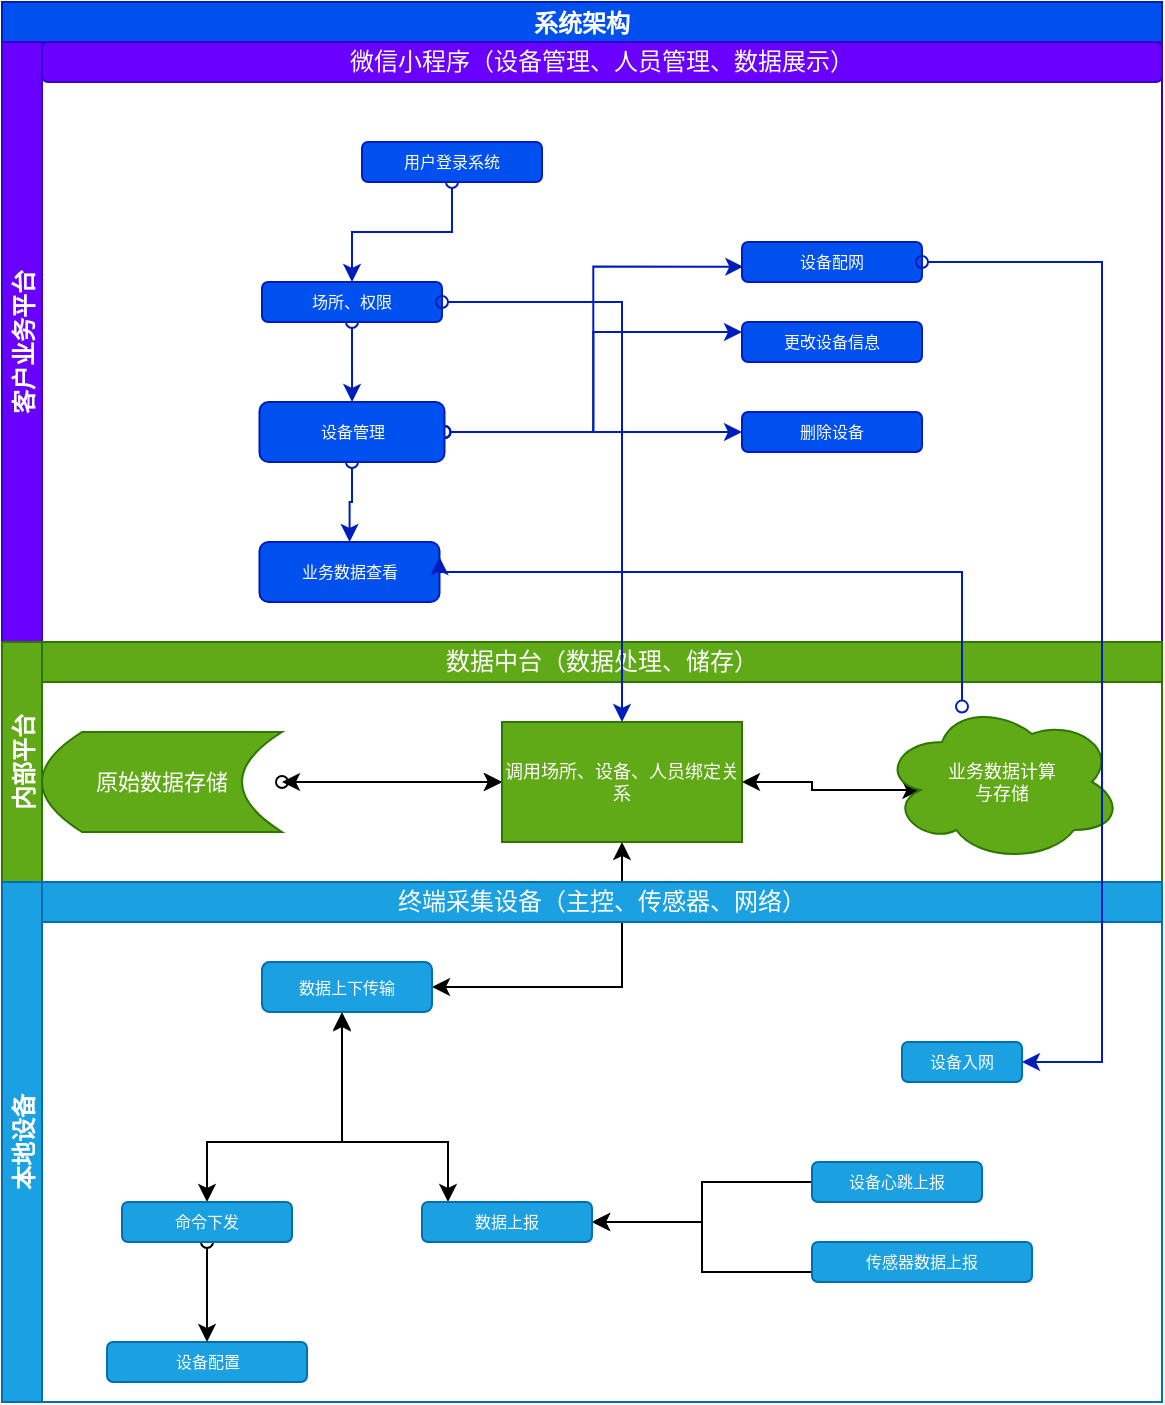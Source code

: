 <mxfile version="20.2.8" type="github">
  <diagram id="vm3Sj9c9gmoXGFSqlVKw" name="第 2 页">
    <mxGraphModel dx="1185" dy="628" grid="1" gridSize="10" guides="1" tooltips="1" connect="1" arrows="1" fold="1" page="1" pageScale="1" pageWidth="827" pageHeight="1169" math="0" shadow="0">
      <root>
        <mxCell id="0" />
        <mxCell id="1" parent="0" />
        <mxCell id="O3BbCS4CnLVl9yZ6NWeh-1" value="系统架构" style="swimlane;childLayout=stackLayout;resizeParent=1;resizeParentMax=0;horizontal=1;startSize=20;horizontalStack=0;fillColor=#0050ef;fontColor=#ffffff;strokeColor=#001DBC;textDirection=ltr;swimlaneFillColor=none;" vertex="1" parent="1">
          <mxGeometry x="100" y="80" width="580" height="700" as="geometry" />
        </mxCell>
        <mxCell id="O3BbCS4CnLVl9yZ6NWeh-2" value="客户业务平台" style="swimlane;startSize=20;horizontal=0;fillColor=#6a00ff;fontColor=#ffffff;strokeColor=#3700CC;" vertex="1" parent="O3BbCS4CnLVl9yZ6NWeh-1">
          <mxGeometry y="20" width="580" height="300" as="geometry" />
        </mxCell>
        <mxCell id="-DtHuRD3jHM6YNQx53oj-3" value="微信小程序（设备管理、人员管理、数据展示）" style="whiteSpace=wrap;html=1;glass=0;fillColor=#6a00ff;fontColor=#ffffff;strokeColor=#3700CC;rounded=1;container=1;" vertex="1" parent="O3BbCS4CnLVl9yZ6NWeh-2">
          <mxGeometry x="20" width="560" height="20" as="geometry" />
        </mxCell>
        <mxCell id="-DtHuRD3jHM6YNQx53oj-43" style="edgeStyle=orthogonalEdgeStyle;rounded=0;orthogonalLoop=1;jettySize=auto;html=1;entryX=0.5;entryY=0;entryDx=0;entryDy=0;fontSize=9;startArrow=oval;startFill=0;fillColor=#0050ef;strokeColor=#001DBC;" edge="1" parent="O3BbCS4CnLVl9yZ6NWeh-2" source="-DtHuRD3jHM6YNQx53oj-37" target="-DtHuRD3jHM6YNQx53oj-42">
          <mxGeometry relative="1" as="geometry" />
        </mxCell>
        <mxCell id="-DtHuRD3jHM6YNQx53oj-37" value="用户登录系统" style="rounded=1;whiteSpace=wrap;html=1;glass=0;fontSize=8;fillColor=#0050ef;fontColor=#ffffff;strokeColor=#001DBC;" vertex="1" parent="O3BbCS4CnLVl9yZ6NWeh-2">
          <mxGeometry x="180" y="50" width="90" height="20" as="geometry" />
        </mxCell>
        <mxCell id="-DtHuRD3jHM6YNQx53oj-38" value="业务数据查看" style="rounded=1;whiteSpace=wrap;html=1;glass=0;fontSize=8;fillColor=#0050ef;fontColor=#ffffff;strokeColor=#001DBC;" vertex="1" parent="O3BbCS4CnLVl9yZ6NWeh-2">
          <mxGeometry x="128.75" y="250" width="90" height="30" as="geometry" />
        </mxCell>
        <mxCell id="-DtHuRD3jHM6YNQx53oj-39" value="设备配网" style="rounded=1;whiteSpace=wrap;html=1;glass=0;fontSize=8;fillColor=#0050ef;fontColor=#ffffff;strokeColor=#001DBC;" vertex="1" parent="O3BbCS4CnLVl9yZ6NWeh-2">
          <mxGeometry x="370" y="100" width="90" height="20" as="geometry" />
        </mxCell>
        <mxCell id="-DtHuRD3jHM6YNQx53oj-40" value="删除设备" style="rounded=1;whiteSpace=wrap;html=1;glass=0;fontSize=8;fillColor=#0050ef;fontColor=#ffffff;strokeColor=#001DBC;" vertex="1" parent="O3BbCS4CnLVl9yZ6NWeh-2">
          <mxGeometry x="370" y="185" width="90" height="20" as="geometry" />
        </mxCell>
        <mxCell id="-DtHuRD3jHM6YNQx53oj-45" value="" style="edgeStyle=orthogonalEdgeStyle;rounded=0;orthogonalLoop=1;jettySize=auto;html=1;fontSize=9;startArrow=oval;startFill=0;fillColor=#0050ef;strokeColor=#001DBC;" edge="1" parent="O3BbCS4CnLVl9yZ6NWeh-2" source="-DtHuRD3jHM6YNQx53oj-42" target="-DtHuRD3jHM6YNQx53oj-44">
          <mxGeometry relative="1" as="geometry" />
        </mxCell>
        <mxCell id="-DtHuRD3jHM6YNQx53oj-42" value="场所、权限" style="rounded=1;whiteSpace=wrap;html=1;glass=0;fontSize=8;fillColor=#0050ef;fontColor=#ffffff;strokeColor=#001DBC;" vertex="1" parent="O3BbCS4CnLVl9yZ6NWeh-2">
          <mxGeometry x="130" y="120" width="90" height="20" as="geometry" />
        </mxCell>
        <mxCell id="-DtHuRD3jHM6YNQx53oj-47" style="edgeStyle=orthogonalEdgeStyle;rounded=0;orthogonalLoop=1;jettySize=auto;html=1;entryX=0.007;entryY=0.617;entryDx=0;entryDy=0;entryPerimeter=0;fontSize=9;startArrow=oval;startFill=0;fillColor=#0050ef;strokeColor=#001DBC;" edge="1" parent="O3BbCS4CnLVl9yZ6NWeh-2" source="-DtHuRD3jHM6YNQx53oj-44" target="-DtHuRD3jHM6YNQx53oj-39">
          <mxGeometry relative="1" as="geometry" />
        </mxCell>
        <mxCell id="-DtHuRD3jHM6YNQx53oj-48" style="edgeStyle=orthogonalEdgeStyle;rounded=0;orthogonalLoop=1;jettySize=auto;html=1;fontSize=9;startArrow=oval;startFill=0;fillColor=#0050ef;strokeColor=#001DBC;" edge="1" parent="O3BbCS4CnLVl9yZ6NWeh-2" source="-DtHuRD3jHM6YNQx53oj-44" target="-DtHuRD3jHM6YNQx53oj-40">
          <mxGeometry relative="1" as="geometry" />
        </mxCell>
        <mxCell id="-DtHuRD3jHM6YNQx53oj-66" style="edgeStyle=orthogonalEdgeStyle;rounded=0;orthogonalLoop=1;jettySize=auto;html=1;exitX=0.5;exitY=1;exitDx=0;exitDy=0;fontSize=9;startArrow=oval;startFill=0;fillColor=#0050ef;strokeColor=#001DBC;" edge="1" parent="O3BbCS4CnLVl9yZ6NWeh-2" source="-DtHuRD3jHM6YNQx53oj-44" target="-DtHuRD3jHM6YNQx53oj-38">
          <mxGeometry relative="1" as="geometry" />
        </mxCell>
        <mxCell id="-DtHuRD3jHM6YNQx53oj-74" style="edgeStyle=orthogonalEdgeStyle;rounded=0;orthogonalLoop=1;jettySize=auto;html=1;entryX=0;entryY=0.25;entryDx=0;entryDy=0;fontSize=9;startArrow=oval;startFill=0;fillColor=#0050ef;strokeColor=#001DBC;" edge="1" parent="O3BbCS4CnLVl9yZ6NWeh-2" source="-DtHuRD3jHM6YNQx53oj-44" target="-DtHuRD3jHM6YNQx53oj-61">
          <mxGeometry relative="1" as="geometry" />
        </mxCell>
        <mxCell id="-DtHuRD3jHM6YNQx53oj-44" value="设备管理" style="whiteSpace=wrap;html=1;fontSize=8;fillColor=#0050ef;strokeColor=#001DBC;fontColor=#ffffff;rounded=1;glass=0;" vertex="1" parent="O3BbCS4CnLVl9yZ6NWeh-2">
          <mxGeometry x="128.75" y="180" width="92.5" height="30" as="geometry" />
        </mxCell>
        <mxCell id="-DtHuRD3jHM6YNQx53oj-61" value="更改设备信息" style="rounded=1;whiteSpace=wrap;html=1;glass=0;fontSize=8;fillColor=#0050ef;fontColor=#ffffff;strokeColor=#001DBC;" vertex="1" parent="O3BbCS4CnLVl9yZ6NWeh-2">
          <mxGeometry x="370" y="140" width="90" height="20" as="geometry" />
        </mxCell>
        <mxCell id="O3BbCS4CnLVl9yZ6NWeh-3" value="内部平台" style="swimlane;startSize=20;horizontal=0;fillColor=#60a917;fontColor=#ffffff;strokeColor=#2D7600;" vertex="1" parent="O3BbCS4CnLVl9yZ6NWeh-1">
          <mxGeometry y="320" width="580" height="120" as="geometry" />
        </mxCell>
        <mxCell id="-DtHuRD3jHM6YNQx53oj-4" value="数据中台（数据处理、储存）" style="whiteSpace=wrap;html=1;glass=0;fillColor=#60a917;fontColor=#ffffff;strokeColor=#2D7600;rounded=0;container=1;" vertex="1" parent="O3BbCS4CnLVl9yZ6NWeh-3">
          <mxGeometry x="20" width="560" height="20" as="geometry" />
        </mxCell>
        <mxCell id="-DtHuRD3jHM6YNQx53oj-70" style="edgeStyle=orthogonalEdgeStyle;rounded=0;orthogonalLoop=1;jettySize=auto;html=1;fontSize=9;startArrow=oval;startFill=0;" edge="1" parent="O3BbCS4CnLVl9yZ6NWeh-3" source="-DtHuRD3jHM6YNQx53oj-30" target="-DtHuRD3jHM6YNQx53oj-31">
          <mxGeometry relative="1" as="geometry" />
        </mxCell>
        <mxCell id="-DtHuRD3jHM6YNQx53oj-30" value="&lt;font style=&quot;font-size: 11px;&quot;&gt;原始数据存储&lt;/font&gt;" style="shape=dataStorage;whiteSpace=wrap;html=1;fixedSize=1;rounded=0;glass=0;fontSize=8;fillColor=#60a917;fontColor=#ffffff;strokeColor=#2D7600;" vertex="1" parent="O3BbCS4CnLVl9yZ6NWeh-3">
          <mxGeometry x="20" y="45" width="120" height="50" as="geometry" />
        </mxCell>
        <mxCell id="-DtHuRD3jHM6YNQx53oj-34" style="edgeStyle=orthogonalEdgeStyle;rounded=0;orthogonalLoop=1;jettySize=auto;html=1;fontSize=9;startArrow=classic;startFill=1;" edge="1" parent="O3BbCS4CnLVl9yZ6NWeh-3" source="-DtHuRD3jHM6YNQx53oj-31" target="-DtHuRD3jHM6YNQx53oj-30">
          <mxGeometry relative="1" as="geometry" />
        </mxCell>
        <mxCell id="-DtHuRD3jHM6YNQx53oj-36" style="edgeStyle=orthogonalEdgeStyle;rounded=0;orthogonalLoop=1;jettySize=auto;html=1;exitX=1;exitY=0.5;exitDx=0;exitDy=0;entryX=0.16;entryY=0.55;entryDx=0;entryDy=0;entryPerimeter=0;fontSize=9;startArrow=classic;startFill=1;" edge="1" parent="O3BbCS4CnLVl9yZ6NWeh-3" source="-DtHuRD3jHM6YNQx53oj-31" target="-DtHuRD3jHM6YNQx53oj-32">
          <mxGeometry relative="1" as="geometry" />
        </mxCell>
        <mxCell id="-DtHuRD3jHM6YNQx53oj-31" value="调用场所、设备、人员绑定关系" style="rounded=0;whiteSpace=wrap;html=1;glass=0;fontSize=9;fillColor=#60a917;fontColor=#ffffff;strokeColor=#2D7600;" vertex="1" parent="O3BbCS4CnLVl9yZ6NWeh-3">
          <mxGeometry x="250" y="40" width="120" height="60" as="geometry" />
        </mxCell>
        <mxCell id="-DtHuRD3jHM6YNQx53oj-32" value="业务数据计算&lt;br&gt;与存储" style="ellipse;shape=cloud;whiteSpace=wrap;html=1;rounded=0;glass=0;fontSize=9;fillColor=#60a917;fontColor=#ffffff;strokeColor=#2D7600;" vertex="1" parent="O3BbCS4CnLVl9yZ6NWeh-3">
          <mxGeometry x="440" y="30" width="120" height="80" as="geometry" />
        </mxCell>
        <mxCell id="-DtHuRD3jHM6YNQx53oj-33" style="edgeStyle=orthogonalEdgeStyle;rounded=0;orthogonalLoop=1;jettySize=auto;html=1;fontSize=9;startArrow=classic;startFill=1;" edge="1" parent="O3BbCS4CnLVl9yZ6NWeh-1" source="-DtHuRD3jHM6YNQx53oj-23" target="-DtHuRD3jHM6YNQx53oj-31">
          <mxGeometry relative="1" as="geometry" />
        </mxCell>
        <mxCell id="O3BbCS4CnLVl9yZ6NWeh-4" value="本地设备" style="swimlane;startSize=20;horizontal=0;fillColor=#1ba1e2;fontColor=#ffffff;strokeColor=#006EAF;" vertex="1" parent="O3BbCS4CnLVl9yZ6NWeh-1">
          <mxGeometry y="440" width="580" height="260" as="geometry" />
        </mxCell>
        <mxCell id="-DtHuRD3jHM6YNQx53oj-6" value="终端采集设备（主控、传感器、网络）" style="whiteSpace=wrap;html=1;glass=0;fillColor=#1ba1e2;fontColor=#ffffff;strokeColor=#006EAF;rounded=0;container=1;" vertex="1" parent="O3BbCS4CnLVl9yZ6NWeh-4">
          <mxGeometry x="20" width="560" height="20" as="geometry" />
        </mxCell>
        <mxCell id="-DtHuRD3jHM6YNQx53oj-15" value="设备入网" style="rounded=1;whiteSpace=wrap;html=1;glass=0;fontSize=8;fillColor=#1ba1e2;fontColor=#ffffff;strokeColor=#006EAF;" vertex="1" parent="O3BbCS4CnLVl9yZ6NWeh-4">
          <mxGeometry x="450" y="80" width="60" height="20" as="geometry" />
        </mxCell>
        <mxCell id="-DtHuRD3jHM6YNQx53oj-19" value="设备配置" style="rounded=1;whiteSpace=wrap;html=1;glass=0;fontSize=8;fillColor=#1ba1e2;fontColor=#ffffff;strokeColor=#006EAF;" vertex="1" parent="O3BbCS4CnLVl9yZ6NWeh-4">
          <mxGeometry x="52.5" y="230" width="100" height="20" as="geometry" />
        </mxCell>
        <mxCell id="-DtHuRD3jHM6YNQx53oj-25" value="" style="edgeStyle=orthogonalEdgeStyle;rounded=0;orthogonalLoop=1;jettySize=auto;html=1;fontSize=8;" edge="1" parent="O3BbCS4CnLVl9yZ6NWeh-4" source="-DtHuRD3jHM6YNQx53oj-20" target="-DtHuRD3jHM6YNQx53oj-24">
          <mxGeometry relative="1" as="geometry" />
        </mxCell>
        <mxCell id="-DtHuRD3jHM6YNQx53oj-20" value="设备心跳上报" style="rounded=1;whiteSpace=wrap;html=1;glass=0;fontSize=8;fillColor=#1ba1e2;fontColor=#ffffff;strokeColor=#006EAF;" vertex="1" parent="O3BbCS4CnLVl9yZ6NWeh-4">
          <mxGeometry x="405" y="140" width="85" height="20" as="geometry" />
        </mxCell>
        <mxCell id="-DtHuRD3jHM6YNQx53oj-26" style="edgeStyle=orthogonalEdgeStyle;rounded=0;orthogonalLoop=1;jettySize=auto;html=1;exitX=0;exitY=0.75;exitDx=0;exitDy=0;entryX=1;entryY=0.5;entryDx=0;entryDy=0;fontSize=8;" edge="1" parent="O3BbCS4CnLVl9yZ6NWeh-4" source="-DtHuRD3jHM6YNQx53oj-21" target="-DtHuRD3jHM6YNQx53oj-24">
          <mxGeometry relative="1" as="geometry" />
        </mxCell>
        <mxCell id="-DtHuRD3jHM6YNQx53oj-21" value="传感器数据上报" style="rounded=1;whiteSpace=wrap;html=1;glass=0;fontSize=8;fillColor=#1ba1e2;fontColor=#ffffff;strokeColor=#006EAF;" vertex="1" parent="O3BbCS4CnLVl9yZ6NWeh-4">
          <mxGeometry x="405" y="180" width="110" height="20" as="geometry" />
        </mxCell>
        <mxCell id="-DtHuRD3jHM6YNQx53oj-27" style="edgeStyle=orthogonalEdgeStyle;rounded=0;orthogonalLoop=1;jettySize=auto;html=1;fontSize=8;startArrow=classic;startFill=1;" edge="1" parent="O3BbCS4CnLVl9yZ6NWeh-4" source="-DtHuRD3jHM6YNQx53oj-23" target="-DtHuRD3jHM6YNQx53oj-24">
          <mxGeometry relative="1" as="geometry">
            <Array as="points">
              <mxPoint x="170" y="130" />
              <mxPoint x="223" y="130" />
            </Array>
          </mxGeometry>
        </mxCell>
        <mxCell id="-DtHuRD3jHM6YNQx53oj-23" value="数据上下传输" style="rounded=1;whiteSpace=wrap;html=1;glass=0;fontSize=8;fillColor=#1ba1e2;fontColor=#ffffff;strokeColor=#006EAF;" vertex="1" parent="O3BbCS4CnLVl9yZ6NWeh-4">
          <mxGeometry x="130" y="40" width="85" height="25" as="geometry" />
        </mxCell>
        <mxCell id="-DtHuRD3jHM6YNQx53oj-24" value="数据上报" style="rounded=1;whiteSpace=wrap;html=1;glass=0;fontSize=8;fillColor=#1ba1e2;fontColor=#ffffff;strokeColor=#006EAF;" vertex="1" parent="O3BbCS4CnLVl9yZ6NWeh-4">
          <mxGeometry x="210" y="160" width="85" height="20" as="geometry" />
        </mxCell>
        <mxCell id="-DtHuRD3jHM6YNQx53oj-41" style="edgeStyle=orthogonalEdgeStyle;rounded=0;orthogonalLoop=1;jettySize=auto;html=1;entryX=0.459;entryY=1.024;entryDx=0;entryDy=0;entryPerimeter=0;fontSize=9;startArrow=classic;startFill=1;" edge="1" parent="O3BbCS4CnLVl9yZ6NWeh-4" source="-DtHuRD3jHM6YNQx53oj-28" target="-DtHuRD3jHM6YNQx53oj-23">
          <mxGeometry relative="1" as="geometry">
            <Array as="points">
              <mxPoint x="103" y="130" />
              <mxPoint x="170" y="130" />
              <mxPoint x="170" y="66" />
            </Array>
          </mxGeometry>
        </mxCell>
        <mxCell id="-DtHuRD3jHM6YNQx53oj-62" style="edgeStyle=orthogonalEdgeStyle;rounded=0;orthogonalLoop=1;jettySize=auto;html=1;fontSize=9;startArrow=oval;startFill=0;" edge="1" parent="O3BbCS4CnLVl9yZ6NWeh-4" source="-DtHuRD3jHM6YNQx53oj-28" target="-DtHuRD3jHM6YNQx53oj-19">
          <mxGeometry relative="1" as="geometry" />
        </mxCell>
        <mxCell id="-DtHuRD3jHM6YNQx53oj-28" value="命令下发" style="rounded=1;whiteSpace=wrap;html=1;glass=0;fontSize=8;fillColor=#1ba1e2;fontColor=#ffffff;strokeColor=#006EAF;" vertex="1" parent="O3BbCS4CnLVl9yZ6NWeh-4">
          <mxGeometry x="60" y="160" width="85" height="20" as="geometry" />
        </mxCell>
        <mxCell id="-DtHuRD3jHM6YNQx53oj-67" style="edgeStyle=orthogonalEdgeStyle;rounded=0;orthogonalLoop=1;jettySize=auto;html=1;fontSize=9;startArrow=oval;startFill=0;entryX=1;entryY=0.5;entryDx=0;entryDy=0;fillColor=#0050ef;strokeColor=#001DBC;" edge="1" parent="O3BbCS4CnLVl9yZ6NWeh-1" source="-DtHuRD3jHM6YNQx53oj-39" target="-DtHuRD3jHM6YNQx53oj-15">
          <mxGeometry relative="1" as="geometry">
            <mxPoint x="530" y="530" as="targetPoint" />
            <Array as="points">
              <mxPoint x="550" y="130" />
              <mxPoint x="550" y="530" />
            </Array>
          </mxGeometry>
        </mxCell>
        <mxCell id="-DtHuRD3jHM6YNQx53oj-68" style="edgeStyle=orthogonalEdgeStyle;rounded=0;orthogonalLoop=1;jettySize=auto;html=1;entryX=1;entryY=0.25;entryDx=0;entryDy=0;fontSize=9;startArrow=oval;startFill=0;fillColor=#0050ef;strokeColor=#001DBC;" edge="1" parent="O3BbCS4CnLVl9yZ6NWeh-1" source="-DtHuRD3jHM6YNQx53oj-32" target="-DtHuRD3jHM6YNQx53oj-38">
          <mxGeometry relative="1" as="geometry">
            <Array as="points">
              <mxPoint x="480" y="285" />
            </Array>
          </mxGeometry>
        </mxCell>
        <mxCell id="-DtHuRD3jHM6YNQx53oj-73" style="edgeStyle=orthogonalEdgeStyle;rounded=0;orthogonalLoop=1;jettySize=auto;html=1;fontSize=9;startArrow=oval;startFill=0;fillColor=#0050ef;strokeColor=#001DBC;" edge="1" parent="O3BbCS4CnLVl9yZ6NWeh-1" source="-DtHuRD3jHM6YNQx53oj-42" target="-DtHuRD3jHM6YNQx53oj-31">
          <mxGeometry relative="1" as="geometry" />
        </mxCell>
      </root>
    </mxGraphModel>
  </diagram>
</mxfile>

